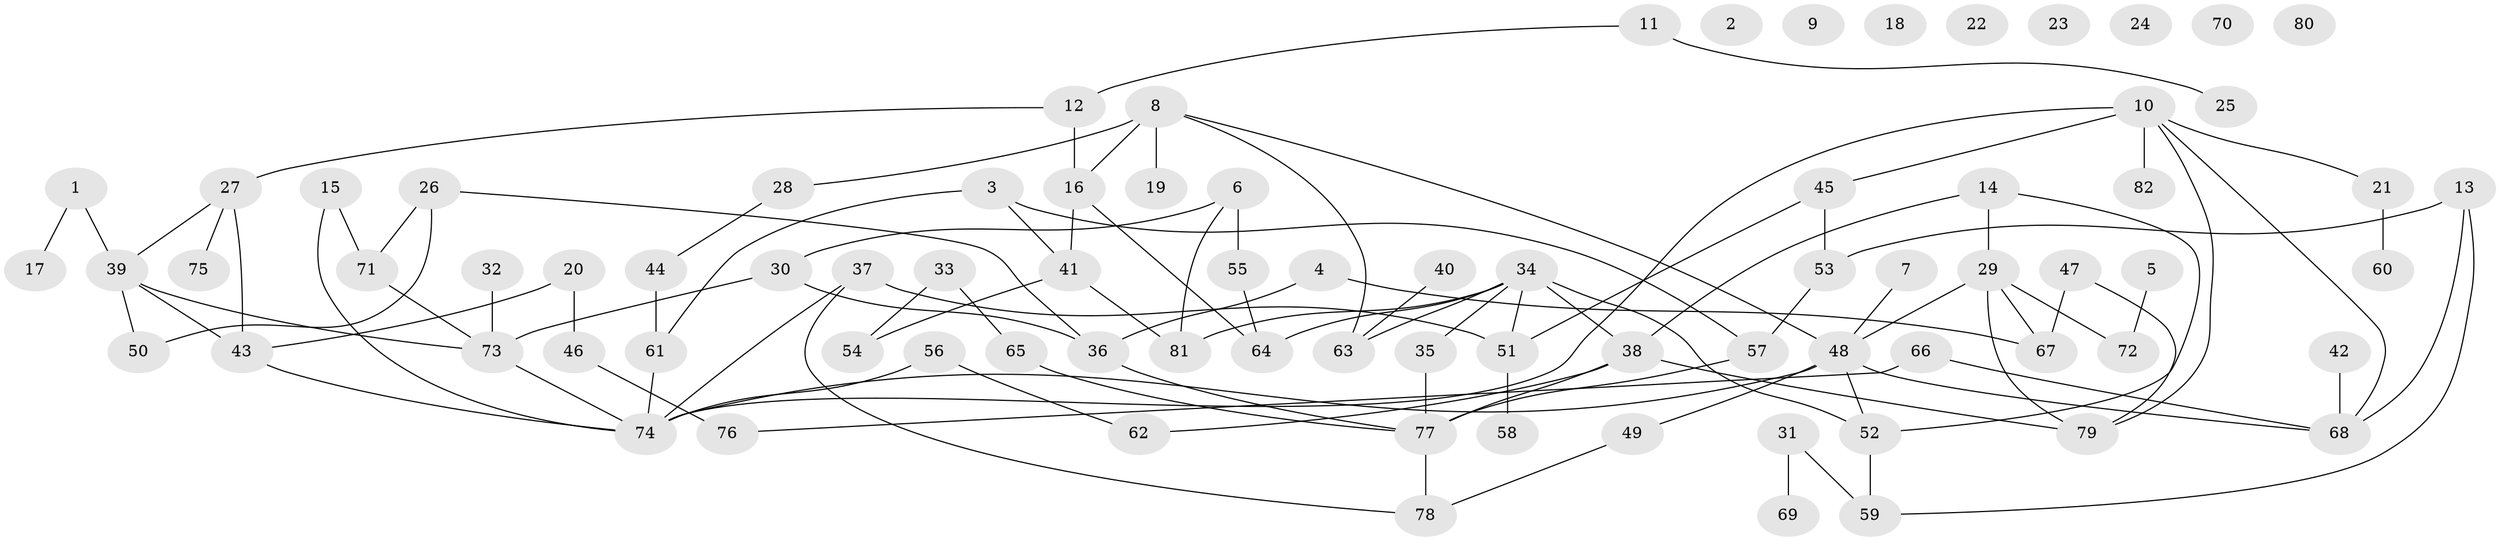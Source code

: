 // Generated by graph-tools (version 1.1) at 2025/49/03/09/25 03:49:10]
// undirected, 82 vertices, 106 edges
graph export_dot {
graph [start="1"]
  node [color=gray90,style=filled];
  1;
  2;
  3;
  4;
  5;
  6;
  7;
  8;
  9;
  10;
  11;
  12;
  13;
  14;
  15;
  16;
  17;
  18;
  19;
  20;
  21;
  22;
  23;
  24;
  25;
  26;
  27;
  28;
  29;
  30;
  31;
  32;
  33;
  34;
  35;
  36;
  37;
  38;
  39;
  40;
  41;
  42;
  43;
  44;
  45;
  46;
  47;
  48;
  49;
  50;
  51;
  52;
  53;
  54;
  55;
  56;
  57;
  58;
  59;
  60;
  61;
  62;
  63;
  64;
  65;
  66;
  67;
  68;
  69;
  70;
  71;
  72;
  73;
  74;
  75;
  76;
  77;
  78;
  79;
  80;
  81;
  82;
  1 -- 17;
  1 -- 39;
  3 -- 41;
  3 -- 57;
  3 -- 61;
  4 -- 36;
  4 -- 67;
  5 -- 72;
  6 -- 30;
  6 -- 55;
  6 -- 81;
  7 -- 48;
  8 -- 16;
  8 -- 19;
  8 -- 28;
  8 -- 48;
  8 -- 63;
  10 -- 21;
  10 -- 45;
  10 -- 68;
  10 -- 74;
  10 -- 79;
  10 -- 82;
  11 -- 12;
  11 -- 25;
  12 -- 16;
  12 -- 27;
  13 -- 53;
  13 -- 59;
  13 -- 68;
  14 -- 29;
  14 -- 38;
  14 -- 52;
  15 -- 71;
  15 -- 74;
  16 -- 41;
  16 -- 64;
  20 -- 43;
  20 -- 46;
  21 -- 60;
  26 -- 36;
  26 -- 50;
  26 -- 71;
  27 -- 39;
  27 -- 43;
  27 -- 75;
  28 -- 44;
  29 -- 48;
  29 -- 67;
  29 -- 72;
  29 -- 79;
  30 -- 36;
  30 -- 73;
  31 -- 59;
  31 -- 69;
  32 -- 73;
  33 -- 54;
  33 -- 65;
  34 -- 35;
  34 -- 38;
  34 -- 51;
  34 -- 52;
  34 -- 63;
  34 -- 64;
  34 -- 81;
  35 -- 77;
  36 -- 77;
  37 -- 51;
  37 -- 74;
  37 -- 78;
  38 -- 62;
  38 -- 77;
  38 -- 79;
  39 -- 43;
  39 -- 50;
  39 -- 73;
  40 -- 63;
  41 -- 54;
  41 -- 81;
  42 -- 68;
  43 -- 74;
  44 -- 61;
  45 -- 51;
  45 -- 53;
  46 -- 76;
  47 -- 67;
  47 -- 79;
  48 -- 49;
  48 -- 52;
  48 -- 68;
  48 -- 74;
  49 -- 78;
  51 -- 58;
  52 -- 59;
  53 -- 57;
  55 -- 64;
  56 -- 62;
  56 -- 74;
  57 -- 77;
  61 -- 74;
  65 -- 77;
  66 -- 68;
  66 -- 76;
  71 -- 73;
  73 -- 74;
  77 -- 78;
}
